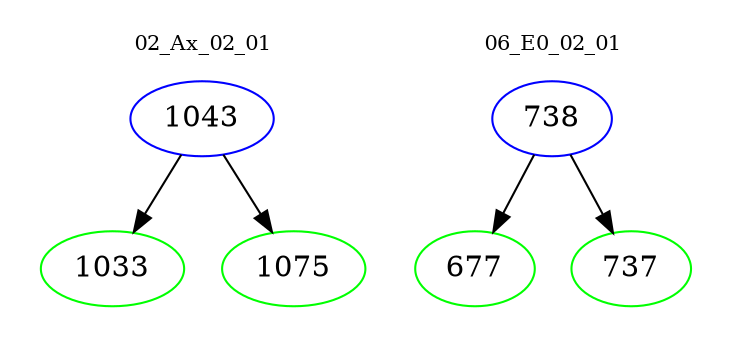 digraph{
subgraph cluster_0 {
color = white
label = "02_Ax_02_01";
fontsize=10;
T0_1043 [label="1043", color="blue"]
T0_1043 -> T0_1033 [color="black"]
T0_1033 [label="1033", color="green"]
T0_1043 -> T0_1075 [color="black"]
T0_1075 [label="1075", color="green"]
}
subgraph cluster_1 {
color = white
label = "06_E0_02_01";
fontsize=10;
T1_738 [label="738", color="blue"]
T1_738 -> T1_677 [color="black"]
T1_677 [label="677", color="green"]
T1_738 -> T1_737 [color="black"]
T1_737 [label="737", color="green"]
}
}
